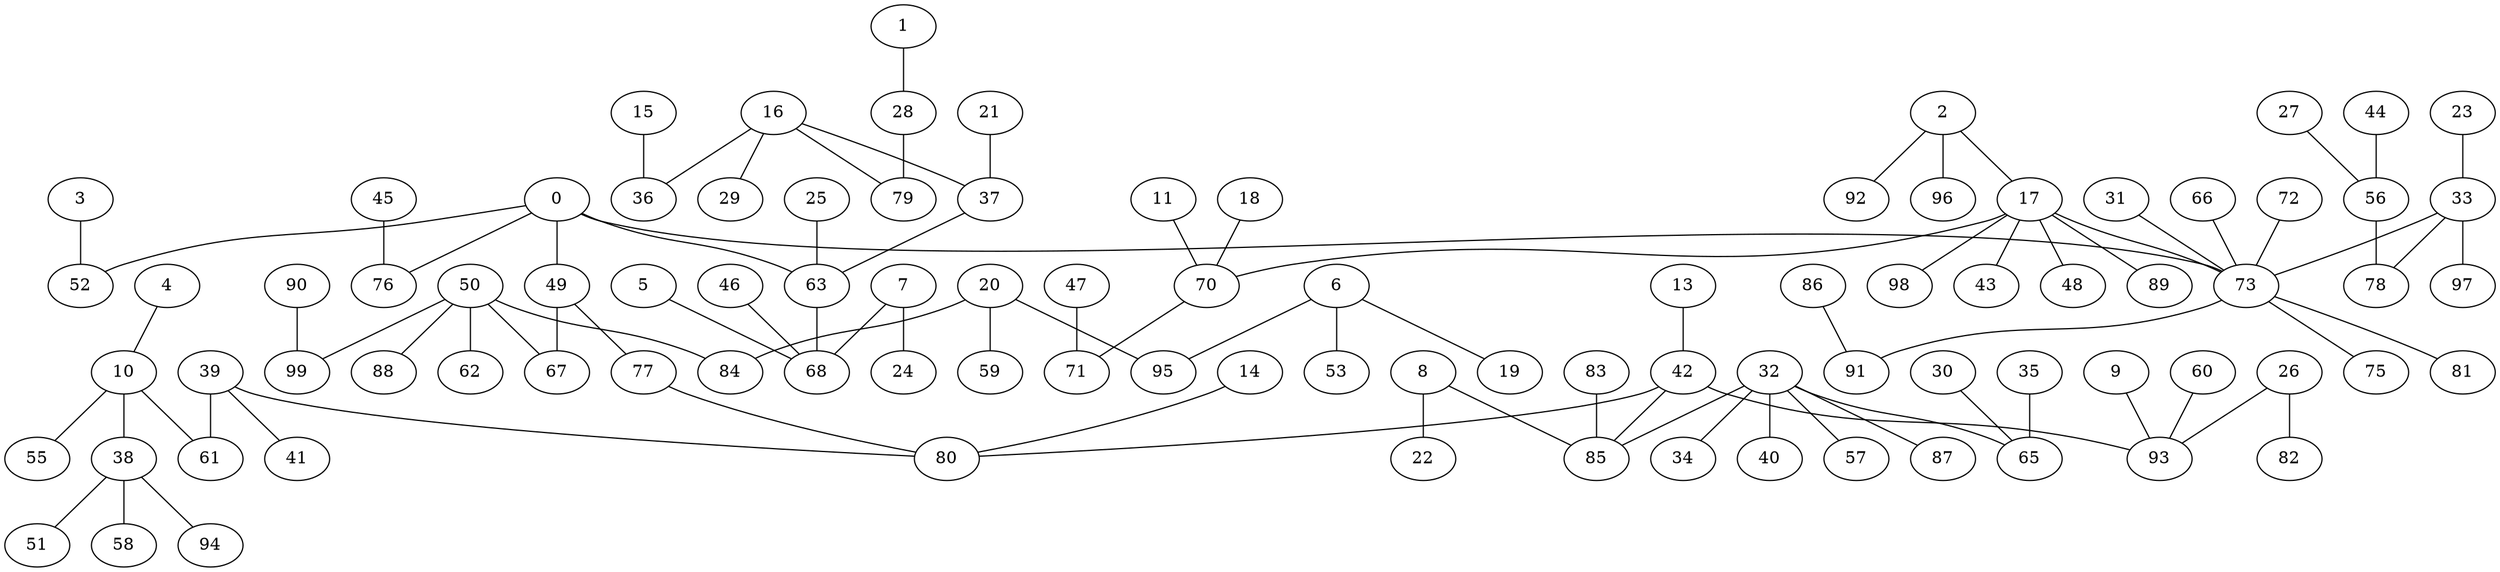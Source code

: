 graph {
  0;
  1;
  2;
  3;
  4;
  5;
  6;
  7;
  8;
  9;
  10;
  11;
  13;
  14;
  15;
  16;
  17;
  18;
  19;
  20;
  21;
  22;
  23;
  24;
  25;
  26;
  27;
  28;
  29;
  30;
  31;
  32;
  33;
  34;
  35;
  36;
  37;
  38;
  39;
  40;
  41;
  42;
  43;
  44;
  45;
  46;
  47;
  48;
  49;
  50;
  51;
  52;
  53;
  55;
  56;
  57;
  58;
  59;
  60;
  61;
  62;
  63;
  65;
  66;
  67;
  68;
  70;
  71;
  72;
  73;
  75;
  76;
  77;
  78;
  79;
  80;
  81;
  82;
  83;
  84;
  85;
  86;
  87;
  88;
  89;
  90;
  91;
  92;
  93;
  94;
  95;
  96;
  97;
  98;
  99;
  0 -- 49;
  0 -- 52;
  0 -- 73;
  0 -- 76;
  0 -- 63;
  1 -- 28;
  2 -- 96;
  2 -- 17;
  2 -- 92;
  3 -- 52;
  4 -- 10;
  5 -- 68;
  6 -- 19;
  6 -- 53;
  6 -- 95;
  7 -- 68;
  7 -- 24;
  8 -- 85;
  8 -- 22;
  9 -- 93;
  10 -- 38;
  10 -- 55;
  10 -- 61;
  11 -- 70;
  13 -- 42;
  14 -- 80;
  15 -- 36;
  16 -- 36;
  16 -- 37;
  16 -- 29;
  16 -- 79;
  17 -- 48;
  17 -- 98;
  17 -- 70;
  17 -- 73;
  17 -- 89;
  17 -- 43;
  18 -- 70;
  20 -- 84;
  20 -- 59;
  20 -- 95;
  21 -- 37;
  23 -- 33;
  25 -- 63;
  26 -- 82;
  26 -- 93;
  27 -- 56;
  28 -- 79;
  30 -- 65;
  31 -- 73;
  32 -- 65;
  32 -- 34;
  32 -- 85;
  32 -- 87;
  32 -- 40;
  32 -- 57;
  33 -- 97;
  33 -- 73;
  33 -- 78;
  35 -- 65;
  37 -- 63;
  38 -- 51;
  38 -- 58;
  38 -- 94;
  39 -- 80;
  39 -- 41;
  39 -- 61;
  42 -- 80;
  42 -- 85;
  42 -- 93;
  44 -- 56;
  45 -- 76;
  46 -- 68;
  47 -- 71;
  49 -- 67;
  49 -- 77;
  50 -- 67;
  50 -- 99;
  50 -- 84;
  50 -- 88;
  50 -- 62;
  56 -- 78;
  60 -- 93;
  63 -- 68;
  66 -- 73;
  70 -- 71;
  72 -- 73;
  73 -- 81;
  73 -- 75;
  73 -- 91;
  77 -- 80;
  83 -- 85;
  86 -- 91;
  90 -- 99;
}